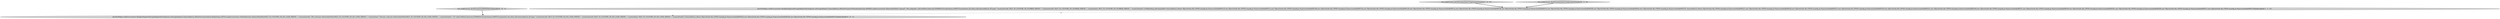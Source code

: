 digraph {
0 [style = filled, label = "JoinTestHelper.verifyCursors(new HashJoinSegmentStorageAdapter(factSegment.asStorageAdapter(),ImmutableList.of(factToCountryOnNumber(JoinType.INNER))).makeCursors(new SelectorDimFilter(\"channel\",\"#en.wikipedia\",null).toFilter(),Intervals.ETERNITY,VirtualColumns.EMPTY,Granularities.ALL,false,null),ImmutableList.of(\"page\",\"countryIsoCode\",FACT_TO_COUNTRY_ON_NUMBER_PREFIX + \"countryIsoCode\",FACT_TO_COUNTRY_ON_NUMBER_PREFIX + \"countryName\",FACT_TO_COUNTRY_ON_NUMBER_PREFIX + \"countryNumber\"),NullHandling.sqlCompatible()? ImmutableList.of(new Object((((edu.fdu.CPPDG.tinypdg.pe.ExpressionInfo@9f51c6,new Object((((edu.fdu.CPPDG.tinypdg.pe.ExpressionInfo@9f51ce,new Object((((edu.fdu.CPPDG.tinypdg.pe.ExpressionInfo@9f51d6,new Object((((edu.fdu.CPPDG.tinypdg.pe.ExpressionInfo@9f51de,new Object((((edu.fdu.CPPDG.tinypdg.pe.ExpressionInfo@9f51e6,new Object((((edu.fdu.CPPDG.tinypdg.pe.ExpressionInfo@9f51ee,new Object((((edu.fdu.CPPDG.tinypdg.pe.ExpressionInfo@9f51f6,new Object((((edu.fdu.CPPDG.tinypdg.pe.ExpressionInfo@9f51fe,new Object((((edu.fdu.CPPDG.tinypdg.pe.ExpressionInfo@9f5206,new Object((((edu.fdu.CPPDG.tinypdg.pe.ExpressionInfo@9f520e,new Object((((edu.fdu.CPPDG.tinypdg.pe.ExpressionInfo@9f5216): ImmutableList.of(new Object((((edu.fdu.CPPDG.tinypdg.pe.ExpressionInfo@9f5221,new Object((((edu.fdu.CPPDG.tinypdg.pe.ExpressionInfo@9f5229,new Object((((edu.fdu.CPPDG.tinypdg.pe.ExpressionInfo@9f5231,new Object((((edu.fdu.CPPDG.tinypdg.pe.ExpressionInfo@9f5239,new Object((((edu.fdu.CPPDG.tinypdg.pe.ExpressionInfo@9f5241,new Object((((edu.fdu.CPPDG.tinypdg.pe.ExpressionInfo@9f5249,new Object((((edu.fdu.CPPDG.tinypdg.pe.ExpressionInfo@9f5251,new Object((((edu.fdu.CPPDG.tinypdg.pe.ExpressionInfo@9f5259,new Object((((edu.fdu.CPPDG.tinypdg.pe.ExpressionInfo@9f5261,new Object((((edu.fdu.CPPDG.tinypdg.pe.ExpressionInfo@9f5269,new Object((((edu.fdu.CPPDG.tinypdg.pe.ExpressionInfo@9f5271,new Object((((edu.fdu.CPPDG.tinypdg.pe.ExpressionInfo@9f5279))@@@3@@@['1', '1', '0']", fillcolor = lightgray, shape = ellipse image = "AAA0AAABBB1BBB"];
4 [style = filled, label = "JoinTestHelper.verifyCursors(new HashJoinSegmentStorageAdapter(factSegment.asStorageAdapter(),ImmutableList.of(factToCountryOnIsoCode(JoinType.LEFT))).makeCursors(new OrDimFilter(new SelectorDimFilter(FACT_TO_COUNTRY_ON_ISO_CODE_PREFIX + \"countryIsoCode\",\"DE\",null),new SelectorDimFilter(FACT_TO_COUNTRY_ON_ISO_CODE_PREFIX + \"countryName\",\"Norway\",null),new SelectorDimFilter(FACT_TO_COUNTRY_ON_ISO_CODE_PREFIX + \"countryNumber\",\"10\",null)).toFilter(),Intervals.ETERNITY,VirtualColumns.EMPTY,Granularities.ALL,false,null),ImmutableList.of(\"page\",\"countryIsoCode\",FACT_TO_COUNTRY_ON_ISO_CODE_PREFIX + \"countryIsoCode\",FACT_TO_COUNTRY_ON_ISO_CODE_PREFIX + \"countryName\",FACT_TO_COUNTRY_ON_ISO_CODE_PREFIX + \"countryNumber\"),ImmutableList.of(new Object((((edu.fdu.CPPDG.tinypdg.pe.ExpressionInfo@9f52d3,new Object((((edu.fdu.CPPDG.tinypdg.pe.ExpressionInfo@9f52db,new Object((((edu.fdu.CPPDG.tinypdg.pe.ExpressionInfo@9f52e3))@@@3@@@['0', '0', '1']", fillcolor = lightgray, shape = ellipse image = "AAA0AAABBB3BBB"];
1 [style = filled, label = "test_makeCursors_factToCountryInnerUsingCountryNumber['1', '0', '0']", fillcolor = lightgray, shape = diamond image = "AAA0AAABBB1BBB"];
3 [style = filled, label = "test_makeCursors_factToCountryLeftWithFilterOnJoinable['0', '0', '1']", fillcolor = lightgray, shape = diamond image = "AAA0AAABBB3BBB"];
2 [style = filled, label = "test_makeCursors_factToCountryInnerUsingCountryNumber['0', '1', '0']", fillcolor = lightgray, shape = diamond image = "AAA0AAABBB2BBB"];
2->0 [style = bold, label=""];
0->4 [style = dashed, label="0"];
1->0 [style = bold, label=""];
3->4 [style = bold, label=""];
}
